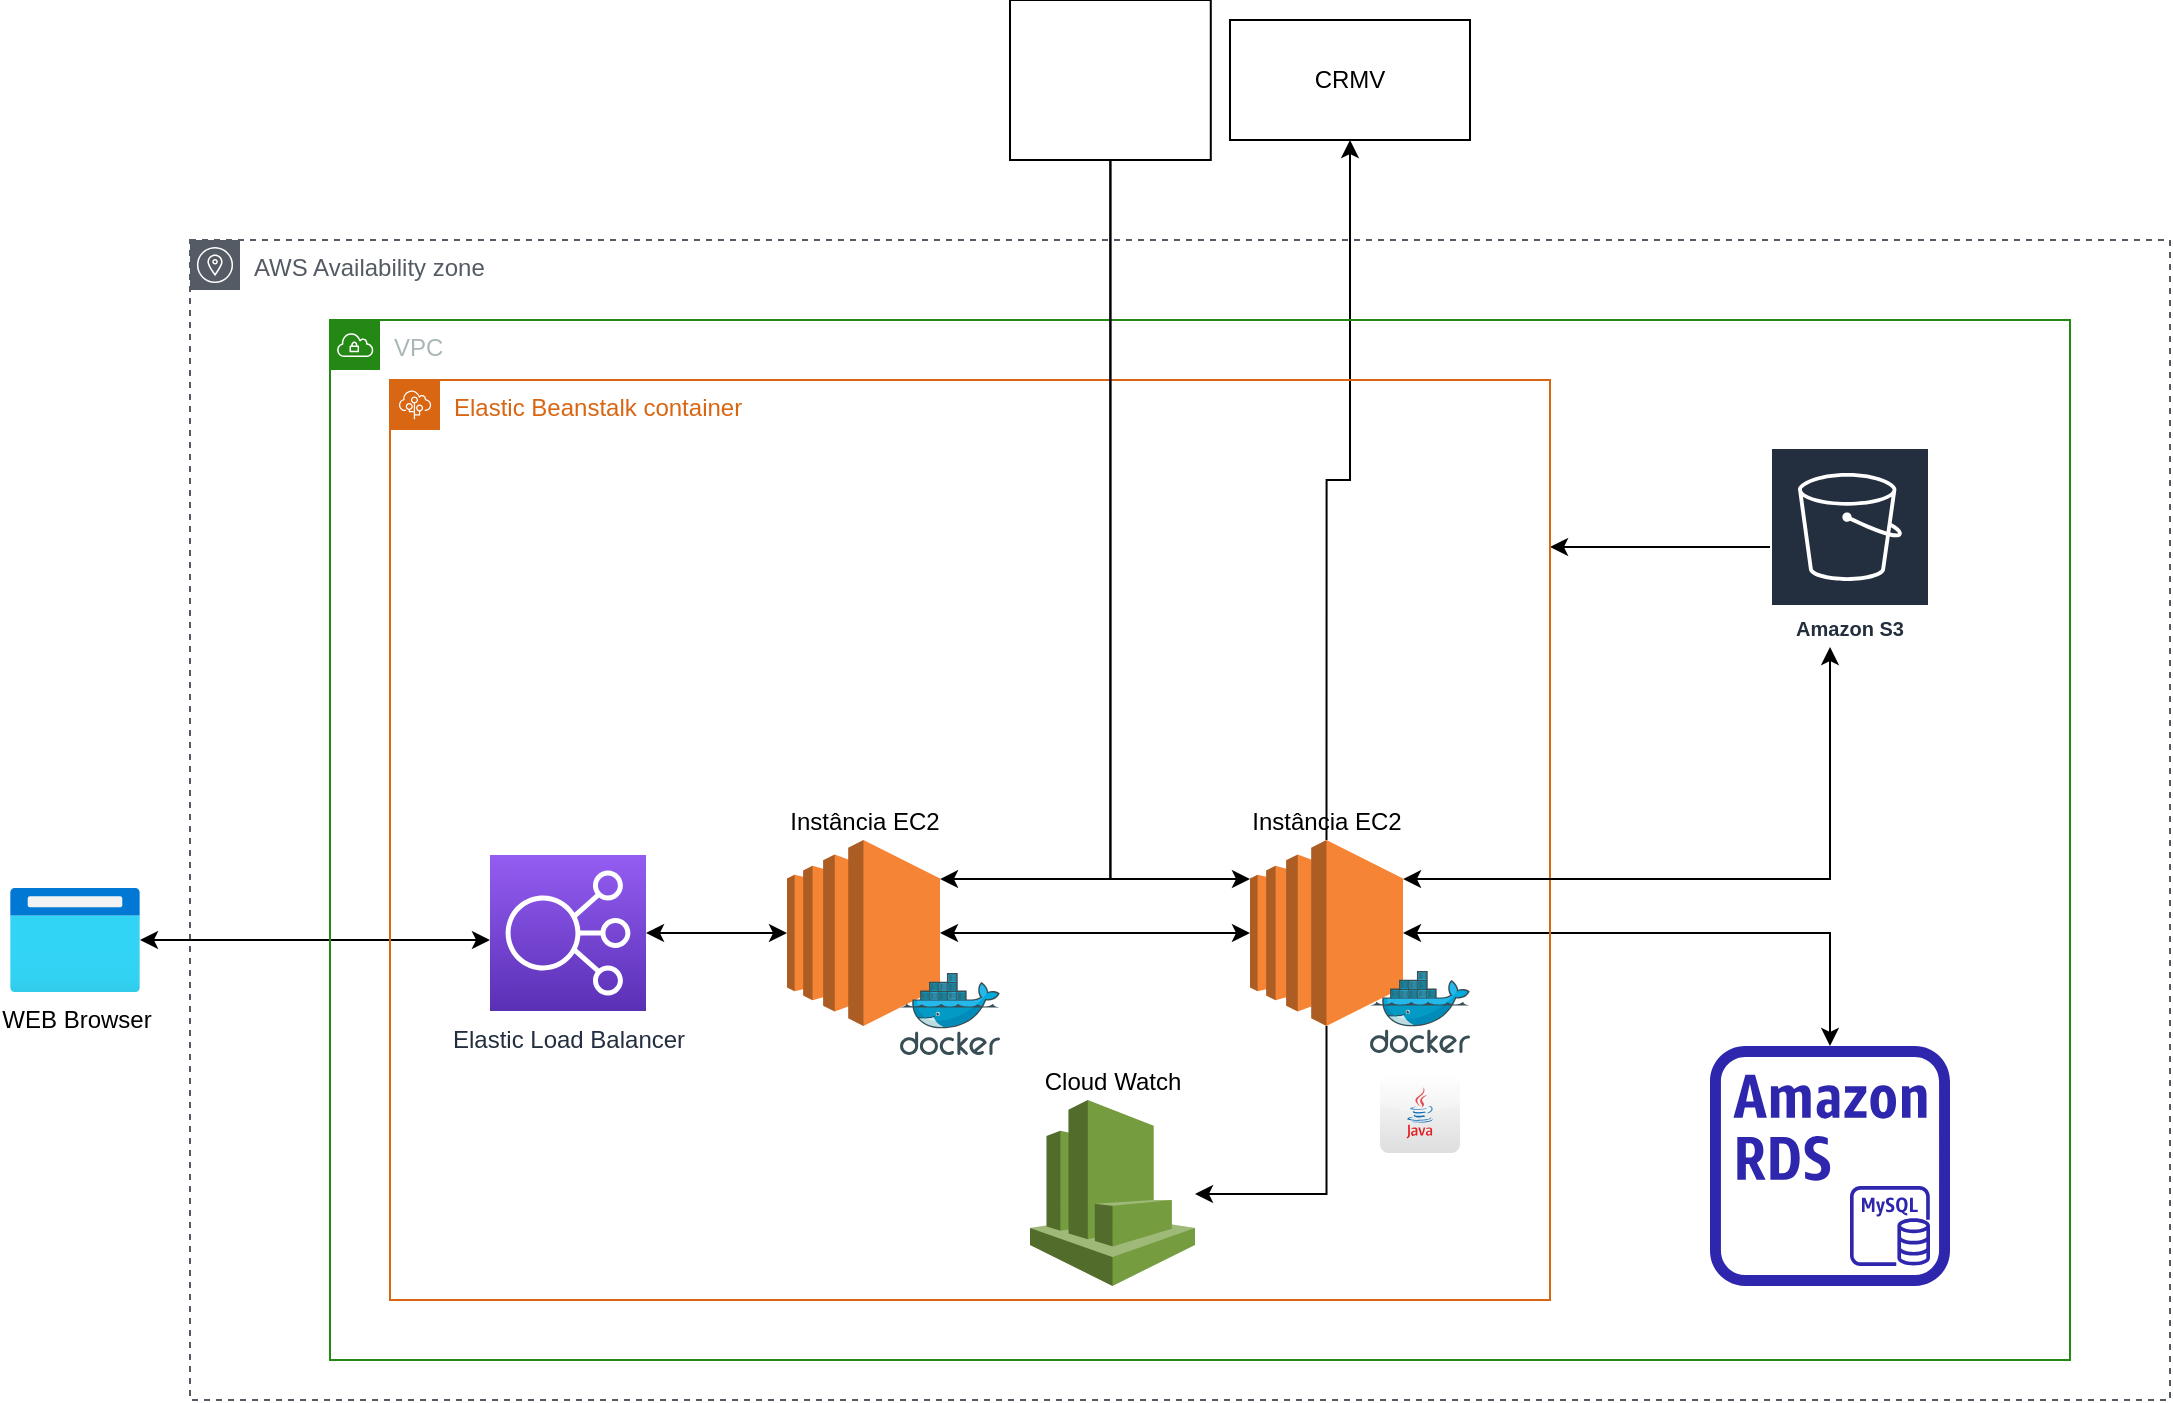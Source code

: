 <mxfile version="20.4.0" type="device"><diagram id="qRKIa23p0turEVI_uHOZ" name="Page-1"><mxGraphModel dx="1422" dy="1854" grid="1" gridSize="10" guides="1" tooltips="1" connect="1" arrows="1" fold="1" page="1" pageScale="1" pageWidth="850" pageHeight="1100" math="0" shadow="0"><root><mxCell id="0"/><mxCell id="1" parent="0"/><mxCell id="Jz5XajenU2tzdl7Ntgcx-3" style="edgeStyle=orthogonalEdgeStyle;rounded=0;orthogonalLoop=1;jettySize=auto;html=1;entryX=0.5;entryY=1;entryDx=0;entryDy=0;exitX=0.5;exitY=0;exitDx=0;exitDy=0;exitPerimeter=0;" edge="1" parent="1" source="RIc0_Iw7flq7NsRbb54p-14" target="Jz5XajenU2tzdl7Ntgcx-2"><mxGeometry relative="1" as="geometry"><Array as="points"><mxPoint x="728" y="130"/><mxPoint x="740" y="130"/></Array></mxGeometry></mxCell><mxCell id="7_5hubHXkYifH4TkM-rc-16" value="AWS Availability zone" style="sketch=0;outlineConnect=0;gradientColor=none;html=1;whiteSpace=wrap;fontSize=12;fontStyle=0;shape=mxgraph.aws4.group;grIcon=mxgraph.aws4.group_availability_zone;strokeColor=#545B64;fillColor=none;verticalAlign=top;align=left;spacingLeft=30;fontColor=#545B64;dashed=1;labelBorderColor=none;" parent="1" vertex="1"><mxGeometry x="160" y="10" width="990" height="580" as="geometry"/></mxCell><mxCell id="RIc0_Iw7flq7NsRbb54p-15" value="Cloud Watch" style="outlineConnect=0;dashed=0;verticalLabelPosition=top;verticalAlign=bottom;align=center;html=1;shape=mxgraph.aws3.cloudwatch;fillColor=#759C3E;gradientColor=none;labelPosition=center;" parent="1" vertex="1"><mxGeometry x="580" y="440" width="82.5" height="93" as="geometry"/></mxCell><mxCell id="RIc0_Iw7flq7NsRbb54p-17" style="edgeStyle=orthogonalEdgeStyle;rounded=0;orthogonalLoop=1;jettySize=auto;html=1;startArrow=classic;startFill=1;exitX=1;exitY=0.5;exitDx=0;exitDy=0;exitPerimeter=0;" parent="1" source="RIc0_Iw7flq7NsRbb54p-14" target="RIc0_Iw7flq7NsRbb54p-8" edge="1"><mxGeometry relative="1" as="geometry"><mxPoint x="770" y="360" as="sourcePoint"/></mxGeometry></mxCell><mxCell id="RIc0_Iw7flq7NsRbb54p-18" style="edgeStyle=orthogonalEdgeStyle;rounded=0;orthogonalLoop=1;jettySize=auto;html=1;" parent="1" source="RIc0_Iw7flq7NsRbb54p-14" target="RIc0_Iw7flq7NsRbb54p-15" edge="1"><mxGeometry relative="1" as="geometry"><Array as="points"><mxPoint x="728" y="487"/></Array></mxGeometry></mxCell><mxCell id="7_5hubHXkYifH4TkM-rc-7" style="edgeStyle=orthogonalEdgeStyle;rounded=0;orthogonalLoop=1;jettySize=auto;html=1;" parent="1" source="RIc0_Iw7flq7NsRbb54p-29" target="RIc0_Iw7flq7NsRbb54p-4" edge="1"><mxGeometry relative="1" as="geometry"><Array as="points"><mxPoint x="680" y="118"/></Array></mxGeometry></mxCell><mxCell id="7_5hubHXkYifH4TkM-rc-1" value="WEB Browser" style="aspect=fixed;html=1;points=[];align=center;image;fontSize=12;image=img/lib/azure2/general/Browser.svg;labelBorderColor=none;" parent="1" vertex="1"><mxGeometry x="70" y="334" width="65" height="52" as="geometry"/></mxCell><mxCell id="7_5hubHXkYifH4TkM-rc-10" value="" style="edgeStyle=orthogonalEdgeStyle;rounded=0;orthogonalLoop=1;jettySize=auto;html=1;startArrow=classic;startFill=1;endArrow=classic;endFill=1;" parent="1" source="7_5hubHXkYifH4TkM-rc-1" edge="1"><mxGeometry relative="1" as="geometry"><mxPoint x="130" y="360" as="sourcePoint"/><mxPoint x="310" y="360" as="targetPoint"/></mxGeometry></mxCell><mxCell id="RIc0_Iw7flq7NsRbb54p-4" value="Elastic Beanstalk container" style="points=[[0,0],[0.25,0],[0.5,0],[0.75,0],[1,0],[1,0.25],[1,0.5],[1,0.75],[1,1],[0.75,1],[0.5,1],[0.25,1],[0,1],[0,0.75],[0,0.5],[0,0.25]];outlineConnect=0;gradientColor=none;html=1;whiteSpace=wrap;fontSize=12;fontStyle=0;container=1;pointerEvents=0;collapsible=0;recursiveResize=0;shape=mxgraph.aws4.group;grIcon=mxgraph.aws4.group_elastic_beanstalk;strokeColor=#D86613;fillColor=none;verticalAlign=top;align=left;spacingLeft=30;fontColor=#D86613;dashed=0;" parent="1" vertex="1"><mxGeometry x="260" y="80" width="580" height="460" as="geometry"/></mxCell><mxCell id="RIc0_Iw7flq7NsRbb54p-21" value="" style="group;align=center;labelPosition=center;verticalLabelPosition=top;verticalAlign=bottom;" parent="RIc0_Iw7flq7NsRbb54p-4" vertex="1" connectable="0"><mxGeometry x="430" y="230" width="120" height="156.5" as="geometry"/></mxCell><mxCell id="RIc0_Iw7flq7NsRbb54p-14" value="Instância EC2" style="outlineConnect=0;dashed=0;verticalLabelPosition=top;verticalAlign=bottom;align=center;html=1;shape=mxgraph.aws3.ec2;fillColor=#F58534;gradientColor=none;horizontal=1;whiteSpace=wrap;labelBorderColor=none;labelPosition=center;" parent="RIc0_Iw7flq7NsRbb54p-21" vertex="1"><mxGeometry width="76.5" height="93" as="geometry"/></mxCell><mxCell id="RIc0_Iw7flq7NsRbb54p-13" value="" style="sketch=0;aspect=fixed;html=1;points=[];align=center;image;fontSize=12;image=img/lib/mscae/Docker.svg;" parent="RIc0_Iw7flq7NsRbb54p-21" vertex="1"><mxGeometry x="60" y="65.5" width="50" height="41" as="geometry"/></mxCell><mxCell id="RIc0_Iw7flq7NsRbb54p-11" value="" style="dashed=0;outlineConnect=0;html=1;align=center;labelPosition=center;verticalLabelPosition=bottom;verticalAlign=top;shape=mxgraph.webicons.java;gradientColor=#DFDEDE" parent="RIc0_Iw7flq7NsRbb54p-21" vertex="1"><mxGeometry x="65" y="116.5" width="40" height="40" as="geometry"/></mxCell><mxCell id="RIc0_Iw7flq7NsRbb54p-24" value="" style="group;labelPosition=center;verticalLabelPosition=top;align=left;verticalAlign=top;" parent="RIc0_Iw7flq7NsRbb54p-4" vertex="1" connectable="0"><mxGeometry x="165" y="230" width="110" height="156.5" as="geometry"/></mxCell><mxCell id="RIc0_Iw7flq7NsRbb54p-22" value="Instância EC2" style="outlineConnect=0;dashed=0;verticalLabelPosition=top;verticalAlign=bottom;align=center;html=1;shape=mxgraph.aws3.ec2;fillColor=#F58534;gradientColor=none;labelPosition=center;" parent="RIc0_Iw7flq7NsRbb54p-24" vertex="1"><mxGeometry x="33.5" width="76.5" height="93" as="geometry"/></mxCell><mxCell id="RIc0_Iw7flq7NsRbb54p-10" value="" style="sketch=0;aspect=fixed;html=1;points=[];align=center;image;fontSize=12;image=img/lib/mscae/Docker.svg;" parent="RIc0_Iw7flq7NsRbb54p-24" vertex="1"><mxGeometry x="90" y="66.5" width="50" height="41" as="geometry"/></mxCell><mxCell id="RIc0_Iw7flq7NsRbb54p-23" value="" style="shape=image;html=1;verticalAlign=top;verticalLabelPosition=bottom;labelBackgroundColor=#ffffff;imageAspect=0;aspect=fixed;image=https://cdn1.iconfinder.com/data/icons/ionicons-fill-vol-2/512/logo-react-128.png" parent="RIc0_Iw7flq7NsRbb54p-24" vertex="1"><mxGeometry x="90" y="107.5" width="40" height="40" as="geometry"/></mxCell><mxCell id="RIc0_Iw7flq7NsRbb54p-25" style="edgeStyle=orthogonalEdgeStyle;rounded=0;orthogonalLoop=1;jettySize=auto;html=1;startArrow=classic;startFill=1;" parent="RIc0_Iw7flq7NsRbb54p-4" source="RIc0_Iw7flq7NsRbb54p-22" target="RIc0_Iw7flq7NsRbb54p-14" edge="1"><mxGeometry relative="1" as="geometry"/></mxCell><mxCell id="7_5hubHXkYifH4TkM-rc-9" value="Elastic Load Balancer" style="sketch=0;points=[[0,0,0],[0.25,0,0],[0.5,0,0],[0.75,0,0],[1,0,0],[0,1,0],[0.25,1,0],[0.5,1,0],[0.75,1,0],[1,1,0],[0,0.25,0],[0,0.5,0],[0,0.75,0],[1,0.25,0],[1,0.5,0],[1,0.75,0]];outlineConnect=0;fontColor=#232F3E;gradientColor=#945DF2;gradientDirection=north;fillColor=#5A30B5;strokeColor=#ffffff;dashed=0;verticalLabelPosition=bottom;verticalAlign=top;align=center;html=1;fontSize=12;fontStyle=0;aspect=fixed;shape=mxgraph.aws4.resourceIcon;resIcon=mxgraph.aws4.elastic_load_balancing;labelBorderColor=none;" parent="RIc0_Iw7flq7NsRbb54p-4" vertex="1"><mxGeometry x="50" y="237.5" width="78" height="78" as="geometry"/></mxCell><mxCell id="RIc0_Iw7flq7NsRbb54p-20" style="edgeStyle=orthogonalEdgeStyle;rounded=0;orthogonalLoop=1;jettySize=auto;html=1;startArrow=classic;startFill=1;endArrow=classic;endFill=1;" parent="RIc0_Iw7flq7NsRbb54p-4" source="7_5hubHXkYifH4TkM-rc-9" target="RIc0_Iw7flq7NsRbb54p-22" edge="1"><mxGeometry relative="1" as="geometry"><mxPoint x="-130" y="280" as="sourcePoint"/><mxPoint x="200" y="280" as="targetPoint"/></mxGeometry></mxCell><mxCell id="7_5hubHXkYifH4TkM-rc-15" style="edgeStyle=orthogonalEdgeStyle;rounded=0;orthogonalLoop=1;jettySize=auto;html=1;entryX=1;entryY=0.21;entryDx=0;entryDy=0;entryPerimeter=0;startArrow=classic;startFill=1;endArrow=classic;endFill=1;" parent="1" source="RIc0_Iw7flq7NsRbb54p-29" target="RIc0_Iw7flq7NsRbb54p-14" edge="1"><mxGeometry relative="1" as="geometry"><Array as="points"><mxPoint x="980" y="330"/></Array></mxGeometry></mxCell><mxCell id="RIc0_Iw7flq7NsRbb54p-29" value="Amazon S3" style="sketch=0;outlineConnect=0;fontColor=#232F3E;gradientColor=none;strokeColor=#ffffff;fillColor=#232F3E;dashed=0;verticalLabelPosition=middle;verticalAlign=bottom;align=center;html=1;whiteSpace=wrap;fontSize=10;fontStyle=1;spacing=3;shape=mxgraph.aws4.productIcon;prIcon=mxgraph.aws4.s3;" parent="1" vertex="1"><mxGeometry x="950" y="113.5" width="80" height="100" as="geometry"/></mxCell><mxCell id="7_5hubHXkYifH4TkM-rc-17" value="VPC" style="points=[[0,0],[0.25,0],[0.5,0],[0.75,0],[1,0],[1,0.25],[1,0.5],[1,0.75],[1,1],[0.75,1],[0.5,1],[0.25,1],[0,1],[0,0.75],[0,0.5],[0,0.25]];outlineConnect=0;gradientColor=none;html=1;whiteSpace=wrap;fontSize=12;fontStyle=0;container=1;pointerEvents=0;collapsible=0;recursiveResize=0;shape=mxgraph.aws4.group;grIcon=mxgraph.aws4.group_vpc;strokeColor=#248814;fillColor=none;verticalAlign=top;align=left;spacingLeft=30;fontColor=#AAB7B8;dashed=0;labelBorderColor=none;" parent="1" vertex="1"><mxGeometry x="230" y="50" width="870" height="520" as="geometry"/></mxCell><mxCell id="RIc0_Iw7flq7NsRbb54p-9" value="" style="group" parent="7_5hubHXkYifH4TkM-rc-17" vertex="1" connectable="0"><mxGeometry x="690" y="363" width="120" height="120" as="geometry"/></mxCell><mxCell id="RIc0_Iw7flq7NsRbb54p-7" value="" style="sketch=0;outlineConnect=0;fontColor=#232F3E;gradientColor=none;fillColor=#2E27AD;strokeColor=none;dashed=0;verticalLabelPosition=bottom;verticalAlign=top;align=center;html=1;fontSize=12;fontStyle=0;aspect=fixed;pointerEvents=1;shape=mxgraph.aws4.rds_mysql_instance;" parent="RIc0_Iw7flq7NsRbb54p-9" vertex="1"><mxGeometry x="70" y="70" width="40" height="40" as="geometry"/></mxCell><mxCell id="RIc0_Iw7flq7NsRbb54p-8" value="" style="sketch=0;outlineConnect=0;fontColor=#232F3E;gradientColor=none;fillColor=#2E27AD;strokeColor=none;dashed=0;verticalLabelPosition=bottom;verticalAlign=top;align=center;html=1;fontSize=12;fontStyle=0;aspect=fixed;pointerEvents=1;shape=mxgraph.aws4.rds_instance_alt;" parent="RIc0_Iw7flq7NsRbb54p-9" vertex="1"><mxGeometry width="120" height="120" as="geometry"/></mxCell><mxCell id="Jz5XajenU2tzdl7Ntgcx-1" value="" style="shape=image;verticalLabelPosition=bottom;labelBackgroundColor=default;verticalAlign=top;aspect=fixed;imageAspect=0;image=https://gitlab.com/uploads/-/system/project/avatar/22180576/dockerhub.png;imageBorder=default;" vertex="1" parent="1"><mxGeometry x="570" y="-110" width="100.39" height="80" as="geometry"/></mxCell><mxCell id="RIc0_Iw7flq7NsRbb54p-5" style="edgeStyle=orthogonalEdgeStyle;rounded=0;orthogonalLoop=1;jettySize=auto;html=1;entryX=0;entryY=0.21;entryDx=0;entryDy=0;entryPerimeter=0;exitX=0.5;exitY=1;exitDx=0;exitDy=0;" parent="1" source="Jz5XajenU2tzdl7Ntgcx-1" target="RIc0_Iw7flq7NsRbb54p-14" edge="1"><mxGeometry relative="1" as="geometry"><mxPoint x="609" y="178" as="sourcePoint"/></mxGeometry></mxCell><mxCell id="7_5hubHXkYifH4TkM-rc-14" style="edgeStyle=orthogonalEdgeStyle;rounded=0;orthogonalLoop=1;jettySize=auto;html=1;entryX=1;entryY=0.21;entryDx=0;entryDy=0;entryPerimeter=0;startArrow=none;startFill=0;endArrow=classic;endFill=1;exitX=0.5;exitY=1;exitDx=0;exitDy=0;" parent="1" target="RIc0_Iw7flq7NsRbb54p-22" edge="1" source="Jz5XajenU2tzdl7Ntgcx-1"><mxGeometry relative="1" as="geometry"><mxPoint x="609" y="180" as="sourcePoint"/><Array as="points"><mxPoint x="620" y="330"/></Array></mxGeometry></mxCell><mxCell id="Jz5XajenU2tzdl7Ntgcx-2" value="CRMV" style="rounded=0;whiteSpace=wrap;html=1;" vertex="1" parent="1"><mxGeometry x="680" y="-100" width="120" height="60" as="geometry"/></mxCell></root></mxGraphModel></diagram></mxfile>